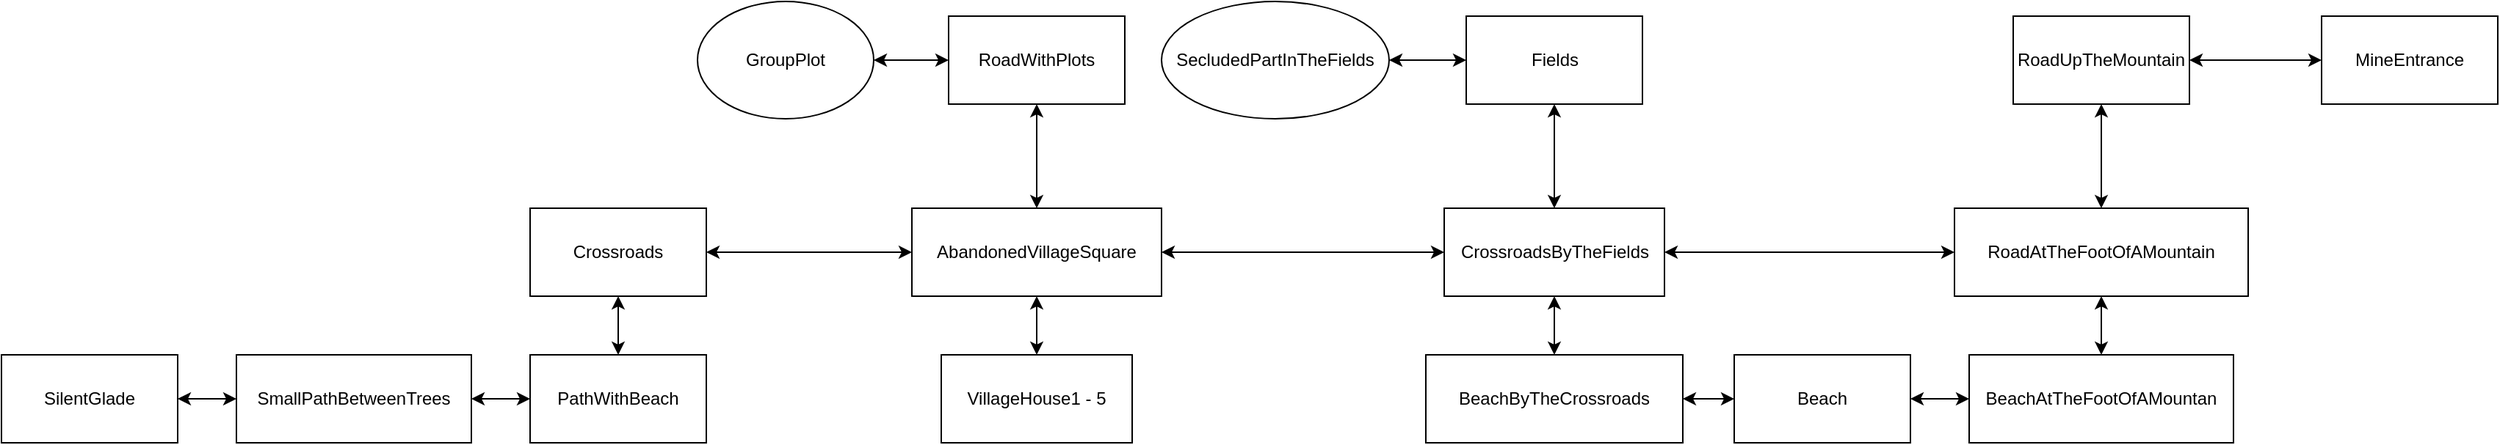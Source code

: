<mxfile version="20.8.20" type="github">
  <diagram name="Page-1" id="H2c29JP2JWiowa3AiWOg">
    <mxGraphModel dx="2514" dy="904" grid="1" gridSize="10" guides="1" tooltips="1" connect="1" arrows="1" fold="1" page="1" pageScale="1" pageWidth="827" pageHeight="1169" math="0" shadow="0">
      <root>
        <mxCell id="0" />
        <mxCell id="1" parent="0" />
        <mxCell id="REdWLembcpuqLBjRhoRA-4" style="edgeStyle=orthogonalEdgeStyle;rounded=0;orthogonalLoop=1;jettySize=auto;html=1;startArrow=classic;startFill=1;" edge="1" parent="1" source="REdWLembcpuqLBjRhoRA-1" target="REdWLembcpuqLBjRhoRA-3">
          <mxGeometry relative="1" as="geometry" />
        </mxCell>
        <mxCell id="REdWLembcpuqLBjRhoRA-1" value="SilentGlade" style="rounded=0;whiteSpace=wrap;html=1;" vertex="1" parent="1">
          <mxGeometry x="-120" y="410" width="120" height="60" as="geometry" />
        </mxCell>
        <mxCell id="REdWLembcpuqLBjRhoRA-6" style="edgeStyle=orthogonalEdgeStyle;rounded=0;orthogonalLoop=1;jettySize=auto;html=1;startArrow=classic;startFill=1;" edge="1" parent="1" source="REdWLembcpuqLBjRhoRA-3" target="REdWLembcpuqLBjRhoRA-5">
          <mxGeometry relative="1" as="geometry" />
        </mxCell>
        <mxCell id="REdWLembcpuqLBjRhoRA-3" value="SmallPathBetweenTrees" style="rounded=0;whiteSpace=wrap;html=1;" vertex="1" parent="1">
          <mxGeometry x="40" y="410" width="160" height="60" as="geometry" />
        </mxCell>
        <mxCell id="REdWLembcpuqLBjRhoRA-8" style="edgeStyle=orthogonalEdgeStyle;rounded=0;orthogonalLoop=1;jettySize=auto;html=1;startArrow=classic;startFill=1;" edge="1" parent="1" source="REdWLembcpuqLBjRhoRA-5" target="REdWLembcpuqLBjRhoRA-7">
          <mxGeometry relative="1" as="geometry" />
        </mxCell>
        <mxCell id="REdWLembcpuqLBjRhoRA-5" value="PathWithBeach" style="rounded=0;whiteSpace=wrap;html=1;" vertex="1" parent="1">
          <mxGeometry x="240" y="410" width="120" height="60" as="geometry" />
        </mxCell>
        <mxCell id="REdWLembcpuqLBjRhoRA-10" style="edgeStyle=orthogonalEdgeStyle;rounded=0;orthogonalLoop=1;jettySize=auto;html=1;entryX=0;entryY=0.5;entryDx=0;entryDy=0;startArrow=classic;startFill=1;" edge="1" parent="1" source="REdWLembcpuqLBjRhoRA-7" target="REdWLembcpuqLBjRhoRA-9">
          <mxGeometry relative="1" as="geometry" />
        </mxCell>
        <mxCell id="REdWLembcpuqLBjRhoRA-7" value="Crossroads" style="rounded=0;whiteSpace=wrap;html=1;" vertex="1" parent="1">
          <mxGeometry x="240" y="310" width="120" height="60" as="geometry" />
        </mxCell>
        <mxCell id="REdWLembcpuqLBjRhoRA-12" style="edgeStyle=orthogonalEdgeStyle;rounded=0;orthogonalLoop=1;jettySize=auto;html=1;startArrow=classic;startFill=1;" edge="1" parent="1" source="REdWLembcpuqLBjRhoRA-9" target="REdWLembcpuqLBjRhoRA-11">
          <mxGeometry relative="1" as="geometry" />
        </mxCell>
        <mxCell id="REdWLembcpuqLBjRhoRA-14" style="edgeStyle=orthogonalEdgeStyle;rounded=0;orthogonalLoop=1;jettySize=auto;html=1;startArrow=classic;startFill=1;" edge="1" parent="1" source="REdWLembcpuqLBjRhoRA-9" target="REdWLembcpuqLBjRhoRA-13">
          <mxGeometry relative="1" as="geometry" />
        </mxCell>
        <mxCell id="REdWLembcpuqLBjRhoRA-20" style="edgeStyle=orthogonalEdgeStyle;rounded=0;orthogonalLoop=1;jettySize=auto;html=1;startArrow=classic;startFill=1;" edge="1" parent="1" source="REdWLembcpuqLBjRhoRA-9" target="REdWLembcpuqLBjRhoRA-19">
          <mxGeometry relative="1" as="geometry" />
        </mxCell>
        <mxCell id="REdWLembcpuqLBjRhoRA-9" value="AbandonedVillageSquare" style="rounded=0;whiteSpace=wrap;html=1;" vertex="1" parent="1">
          <mxGeometry x="500" y="310" width="170" height="60" as="geometry" />
        </mxCell>
        <mxCell id="REdWLembcpuqLBjRhoRA-11" value="RoadWithPlots" style="rounded=0;whiteSpace=wrap;html=1;" vertex="1" parent="1">
          <mxGeometry x="525" y="179" width="120" height="60" as="geometry" />
        </mxCell>
        <mxCell id="REdWLembcpuqLBjRhoRA-16" style="edgeStyle=orthogonalEdgeStyle;rounded=0;orthogonalLoop=1;jettySize=auto;html=1;startArrow=classic;startFill=1;" edge="1" parent="1" source="REdWLembcpuqLBjRhoRA-13" target="REdWLembcpuqLBjRhoRA-15">
          <mxGeometry relative="1" as="geometry" />
        </mxCell>
        <mxCell id="REdWLembcpuqLBjRhoRA-13" value="CrossroadsByTheFields" style="rounded=0;whiteSpace=wrap;html=1;" vertex="1" parent="1">
          <mxGeometry x="862.5" y="310" width="150" height="60" as="geometry" />
        </mxCell>
        <mxCell id="REdWLembcpuqLBjRhoRA-29" style="edgeStyle=orthogonalEdgeStyle;rounded=0;orthogonalLoop=1;jettySize=auto;html=1;startArrow=classic;startFill=1;" edge="1" parent="1" source="REdWLembcpuqLBjRhoRA-15" target="REdWLembcpuqLBjRhoRA-27">
          <mxGeometry relative="1" as="geometry" />
        </mxCell>
        <mxCell id="REdWLembcpuqLBjRhoRA-15" value="BeachByTheCrossroads" style="rounded=0;whiteSpace=wrap;html=1;" vertex="1" parent="1">
          <mxGeometry x="850" y="410" width="175" height="60" as="geometry" />
        </mxCell>
        <mxCell id="REdWLembcpuqLBjRhoRA-18" style="edgeStyle=orthogonalEdgeStyle;rounded=0;orthogonalLoop=1;jettySize=auto;html=1;startArrow=classic;startFill=1;" edge="1" parent="1" source="REdWLembcpuqLBjRhoRA-17" target="REdWLembcpuqLBjRhoRA-11">
          <mxGeometry relative="1" as="geometry" />
        </mxCell>
        <mxCell id="REdWLembcpuqLBjRhoRA-17" value="GroupPlot" style="ellipse;whiteSpace=wrap;html=1;" vertex="1" parent="1">
          <mxGeometry x="354" y="169" width="120" height="80" as="geometry" />
        </mxCell>
        <mxCell id="REdWLembcpuqLBjRhoRA-19" value="VillageHouse1 - 5" style="rounded=0;whiteSpace=wrap;html=1;" vertex="1" parent="1">
          <mxGeometry x="520" y="410" width="130" height="60" as="geometry" />
        </mxCell>
        <mxCell id="REdWLembcpuqLBjRhoRA-22" style="edgeStyle=orthogonalEdgeStyle;rounded=0;orthogonalLoop=1;jettySize=auto;html=1;startArrow=classic;startFill=1;" edge="1" parent="1" source="REdWLembcpuqLBjRhoRA-21" target="REdWLembcpuqLBjRhoRA-13">
          <mxGeometry relative="1" as="geometry" />
        </mxCell>
        <mxCell id="REdWLembcpuqLBjRhoRA-25" style="edgeStyle=orthogonalEdgeStyle;rounded=0;orthogonalLoop=1;jettySize=auto;html=1;startArrow=classic;startFill=1;" edge="1" parent="1" source="REdWLembcpuqLBjRhoRA-21" target="REdWLembcpuqLBjRhoRA-23">
          <mxGeometry relative="1" as="geometry" />
        </mxCell>
        <mxCell id="REdWLembcpuqLBjRhoRA-21" value="Fields" style="rounded=0;whiteSpace=wrap;html=1;" vertex="1" parent="1">
          <mxGeometry x="877.5" y="179" width="120" height="60" as="geometry" />
        </mxCell>
        <mxCell id="REdWLembcpuqLBjRhoRA-23" value="SecludedPartInTheFields" style="ellipse;whiteSpace=wrap;html=1;" vertex="1" parent="1">
          <mxGeometry x="670" y="169" width="155" height="80" as="geometry" />
        </mxCell>
        <mxCell id="REdWLembcpuqLBjRhoRA-32" style="edgeStyle=orthogonalEdgeStyle;rounded=0;orthogonalLoop=1;jettySize=auto;html=1;startArrow=classic;startFill=1;" edge="1" parent="1" source="REdWLembcpuqLBjRhoRA-26" target="REdWLembcpuqLBjRhoRA-13">
          <mxGeometry relative="1" as="geometry" />
        </mxCell>
        <mxCell id="REdWLembcpuqLBjRhoRA-35" style="edgeStyle=orthogonalEdgeStyle;rounded=0;orthogonalLoop=1;jettySize=auto;html=1;startArrow=classic;startFill=1;" edge="1" parent="1" source="REdWLembcpuqLBjRhoRA-26" target="REdWLembcpuqLBjRhoRA-33">
          <mxGeometry relative="1" as="geometry" />
        </mxCell>
        <mxCell id="REdWLembcpuqLBjRhoRA-26" value="RoadAtTheFootOfAMountain" style="rounded=0;whiteSpace=wrap;html=1;" vertex="1" parent="1">
          <mxGeometry x="1210" y="310" width="200" height="60" as="geometry" />
        </mxCell>
        <mxCell id="REdWLembcpuqLBjRhoRA-30" style="edgeStyle=orthogonalEdgeStyle;rounded=0;orthogonalLoop=1;jettySize=auto;html=1;startArrow=classic;startFill=1;" edge="1" parent="1" source="REdWLembcpuqLBjRhoRA-27" target="REdWLembcpuqLBjRhoRA-28">
          <mxGeometry relative="1" as="geometry" />
        </mxCell>
        <mxCell id="REdWLembcpuqLBjRhoRA-27" value="Beach" style="rounded=0;whiteSpace=wrap;html=1;" vertex="1" parent="1">
          <mxGeometry x="1060" y="410" width="120" height="60" as="geometry" />
        </mxCell>
        <mxCell id="REdWLembcpuqLBjRhoRA-31" style="edgeStyle=orthogonalEdgeStyle;rounded=0;orthogonalLoop=1;jettySize=auto;html=1;startArrow=classic;startFill=1;" edge="1" parent="1" source="REdWLembcpuqLBjRhoRA-28" target="REdWLembcpuqLBjRhoRA-26">
          <mxGeometry relative="1" as="geometry" />
        </mxCell>
        <mxCell id="REdWLembcpuqLBjRhoRA-28" value="BeachAtTheFootOfAMountan" style="rounded=0;whiteSpace=wrap;html=1;" vertex="1" parent="1">
          <mxGeometry x="1220" y="410" width="180" height="60" as="geometry" />
        </mxCell>
        <mxCell id="REdWLembcpuqLBjRhoRA-36" style="edgeStyle=orthogonalEdgeStyle;rounded=0;orthogonalLoop=1;jettySize=auto;html=1;startArrow=classic;startFill=1;" edge="1" parent="1" source="REdWLembcpuqLBjRhoRA-33" target="REdWLembcpuqLBjRhoRA-34">
          <mxGeometry relative="1" as="geometry" />
        </mxCell>
        <mxCell id="REdWLembcpuqLBjRhoRA-33" value="RoadUpTheMountain" style="rounded=0;whiteSpace=wrap;html=1;" vertex="1" parent="1">
          <mxGeometry x="1250" y="179" width="120" height="60" as="geometry" />
        </mxCell>
        <mxCell id="REdWLembcpuqLBjRhoRA-34" value="MineEntrance" style="rounded=0;whiteSpace=wrap;html=1;" vertex="1" parent="1">
          <mxGeometry x="1460" y="179" width="120" height="60" as="geometry" />
        </mxCell>
      </root>
    </mxGraphModel>
  </diagram>
</mxfile>
